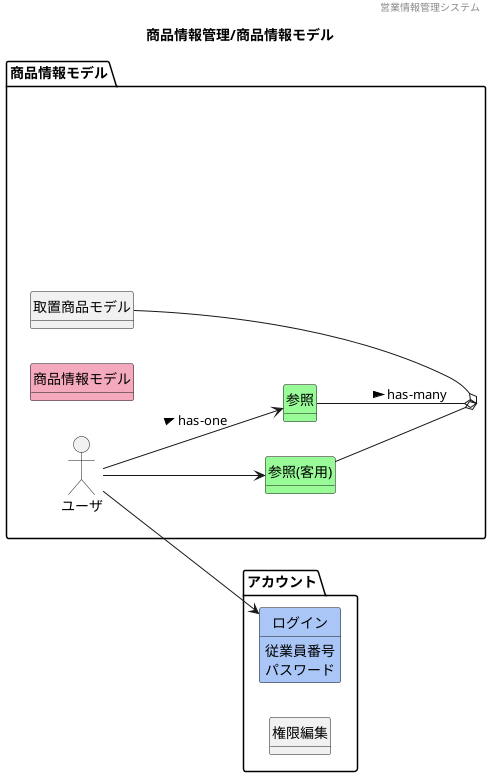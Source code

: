 @startuml images/商品情報管理/商品情報モデル
' ヘッダー
header 営業情報管理システム
' タイトル
title 商品情報管理/商品情報モデル
' 
hide circle
' 
hide method
left to right direction

package "アカウント"{
    class "ログイン" #A9C6F6
    class "権限編集"
}
package "商品情報モデル" {
    mix_actor "ユーザ"
        class "参照(客用)" #98fb98
        class "参照" #98fb98
        class "商品情報モデル" #F5A9BC
        class "取置商品モデル" 
}

' package "マスタ管理"{
' }

    ユーザ --> 参照 : > has-one
    ユーザ --> "参照(客用)"
    ユーザ --> ログイン
    参照 --o 商品情報モデル : > has-many
    "参照(客用)" --o 商品情報モデル
    商品情報モデル o-- 取置商品モデル
    ' 商品情報モデル o-- マスタ管理
    ログイン : 従業員番号
    ログイン : パスワード
    
    商品情報モデル : 商品コード
    商品情報モデル : JANコード
    商品情報モデル : 型番
    商品情報モデル : メーカー名
    商品情報モデル : 店舗ID
    商品情報モデル : カテゴリ
    商品情報モデル : 商品状態
    商品情報モデル : 仕入価格
    商品情報モデル : 商品画像
    商品情報モデル : 作成日時
    商品情報モデル : 最終更新日時

@enduml